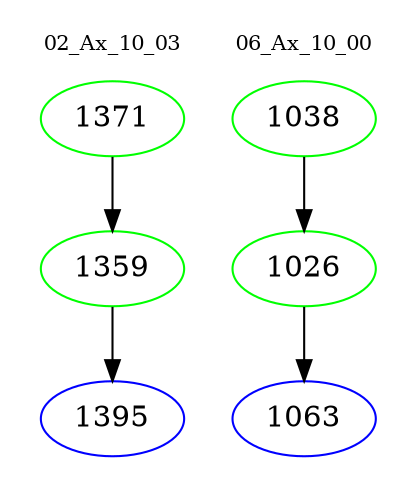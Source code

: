 digraph{
subgraph cluster_0 {
color = white
label = "02_Ax_10_03";
fontsize=10;
T0_1371 [label="1371", color="green"]
T0_1371 -> T0_1359 [color="black"]
T0_1359 [label="1359", color="green"]
T0_1359 -> T0_1395 [color="black"]
T0_1395 [label="1395", color="blue"]
}
subgraph cluster_1 {
color = white
label = "06_Ax_10_00";
fontsize=10;
T1_1038 [label="1038", color="green"]
T1_1038 -> T1_1026 [color="black"]
T1_1026 [label="1026", color="green"]
T1_1026 -> T1_1063 [color="black"]
T1_1063 [label="1063", color="blue"]
}
}
